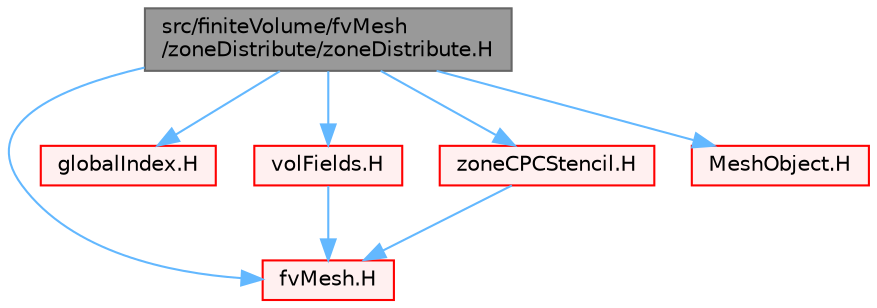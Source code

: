 digraph "src/finiteVolume/fvMesh/zoneDistribute/zoneDistribute.H"
{
 // LATEX_PDF_SIZE
  bgcolor="transparent";
  edge [fontname=Helvetica,fontsize=10,labelfontname=Helvetica,labelfontsize=10];
  node [fontname=Helvetica,fontsize=10,shape=box,height=0.2,width=0.4];
  Node1 [id="Node000001",label="src/finiteVolume/fvMesh\l/zoneDistribute/zoneDistribute.H",height=0.2,width=0.4,color="gray40", fillcolor="grey60", style="filled", fontcolor="black",tooltip=" "];
  Node1 -> Node2 [id="edge1_Node000001_Node000002",color="steelblue1",style="solid",tooltip=" "];
  Node2 [id="Node000002",label="fvMesh.H",height=0.2,width=0.4,color="red", fillcolor="#FFF0F0", style="filled",URL="$fvMesh_8H.html",tooltip=" "];
  Node1 -> Node341 [id="edge2_Node000001_Node000341",color="steelblue1",style="solid",tooltip=" "];
  Node341 [id="Node000341",label="globalIndex.H",height=0.2,width=0.4,color="red", fillcolor="#FFF0F0", style="filled",URL="$globalIndex_8H.html",tooltip=" "];
  Node1 -> Node345 [id="edge3_Node000001_Node000345",color="steelblue1",style="solid",tooltip=" "];
  Node345 [id="Node000345",label="volFields.H",height=0.2,width=0.4,color="red", fillcolor="#FFF0F0", style="filled",URL="$volFields_8H.html",tooltip=" "];
  Node345 -> Node2 [id="edge4_Node000345_Node000002",color="steelblue1",style="solid",tooltip=" "];
  Node1 -> Node383 [id="edge5_Node000001_Node000383",color="steelblue1",style="solid",tooltip=" "];
  Node383 [id="Node000383",label="zoneCPCStencil.H",height=0.2,width=0.4,color="red", fillcolor="#FFF0F0", style="filled",URL="$zoneCPCStencil_8H.html",tooltip=" "];
  Node383 -> Node2 [id="edge6_Node000383_Node000002",color="steelblue1",style="solid",tooltip=" "];
  Node1 -> Node386 [id="edge7_Node000001_Node000386",color="steelblue1",style="solid",tooltip=" "];
  Node386 [id="Node000386",label="MeshObject.H",height=0.2,width=0.4,color="red", fillcolor="#FFF0F0", style="filled",URL="$MeshObject_8H.html",tooltip=" "];
}
